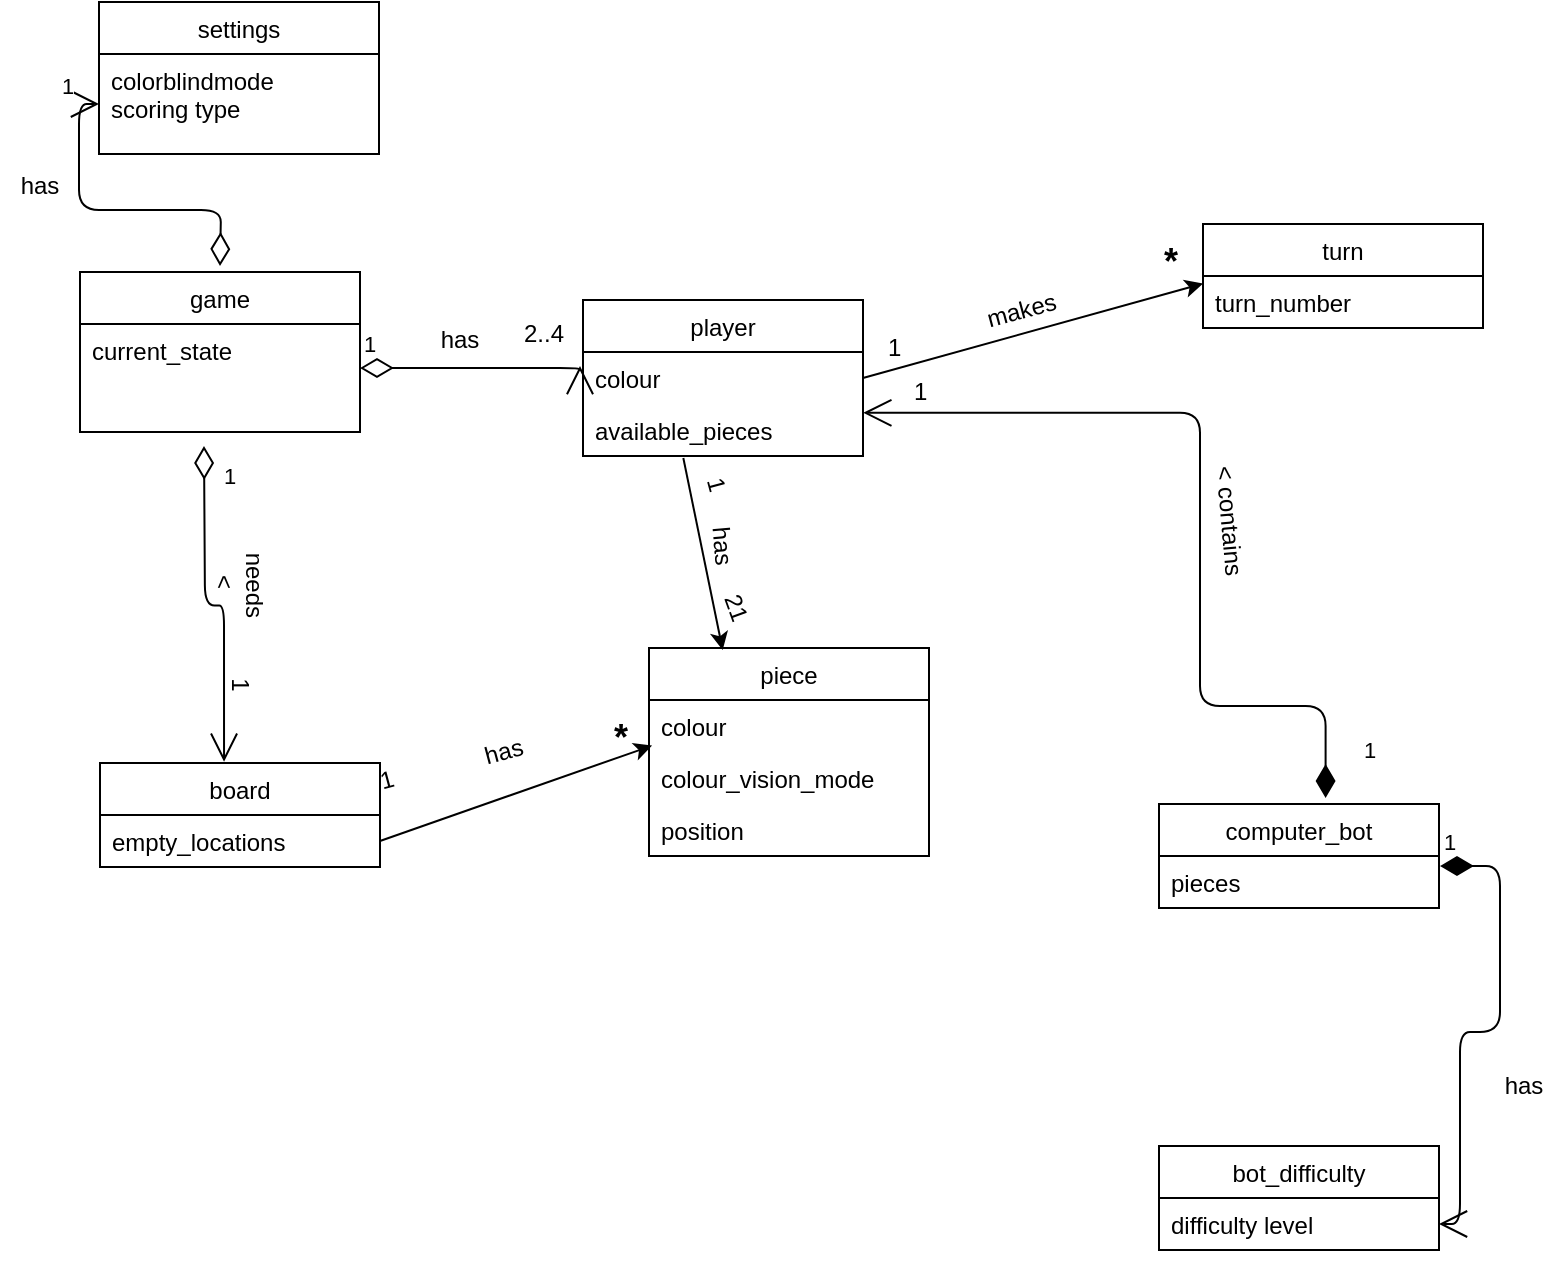 <mxfile version="12.1.0" type="device" pages="1"><diagram id="iGxkKvxztSM7DFXdb40g" name="Page-1"><mxGraphModel dx="1072" dy="792" grid="1" gridSize="10" guides="1" tooltips="1" connect="1" arrows="1" fold="1" page="1" pageScale="1" pageWidth="850" pageHeight="1100" math="0" shadow="0"><root><mxCell id="0"/><mxCell id="1" parent="0"/><mxCell id="U1BzgJevbqJ1eNYLXDMm-2" value="turn" style="swimlane;fontStyle=0;childLayout=stackLayout;horizontal=1;startSize=26;fillColor=none;horizontalStack=0;resizeParent=1;resizeParentMax=0;resizeLast=0;collapsible=1;marginBottom=0;" parent="1" vertex="1"><mxGeometry x="601.5" y="119" width="140" height="52" as="geometry"/></mxCell><mxCell id="U1BzgJevbqJ1eNYLXDMm-3" value="turn_number" style="text;strokeColor=none;fillColor=none;align=left;verticalAlign=top;spacingLeft=4;spacingRight=4;overflow=hidden;rotatable=0;points=[[0,0.5],[1,0.5]];portConstraint=eastwest;" parent="U1BzgJevbqJ1eNYLXDMm-2" vertex="1"><mxGeometry y="26" width="140" height="26" as="geometry"/></mxCell><mxCell id="U1BzgJevbqJ1eNYLXDMm-7" value="player" style="swimlane;fontStyle=0;childLayout=stackLayout;horizontal=1;startSize=26;fillColor=none;horizontalStack=0;resizeParent=1;resizeParentMax=0;resizeLast=0;collapsible=1;marginBottom=0;" parent="1" vertex="1"><mxGeometry x="291.5" y="157" width="140" height="78" as="geometry"/></mxCell><mxCell id="U1BzgJevbqJ1eNYLXDMm-8" value="colour" style="text;strokeColor=none;fillColor=none;align=left;verticalAlign=top;spacingLeft=4;spacingRight=4;overflow=hidden;rotatable=0;points=[[0,0.5],[1,0.5]];portConstraint=eastwest;" parent="U1BzgJevbqJ1eNYLXDMm-7" vertex="1"><mxGeometry y="26" width="140" height="26" as="geometry"/></mxCell><mxCell id="U1BzgJevbqJ1eNYLXDMm-10" value="available_pieces&#10;" style="text;strokeColor=none;fillColor=none;align=left;verticalAlign=top;spacingLeft=4;spacingRight=4;overflow=hidden;rotatable=0;points=[[0,0.5],[1,0.5]];portConstraint=eastwest;" parent="U1BzgJevbqJ1eNYLXDMm-7" vertex="1"><mxGeometry y="52" width="140" height="26" as="geometry"/></mxCell><mxCell id="U1BzgJevbqJ1eNYLXDMm-13" value="" style="endArrow=classic;html=1;exitX=1;exitY=0.5;exitDx=0;exitDy=0;entryX=0;entryY=0.146;entryDx=0;entryDy=0;entryPerimeter=0;" parent="1" source="U1BzgJevbqJ1eNYLXDMm-8" target="U1BzgJevbqJ1eNYLXDMm-3" edge="1"><mxGeometry width="50" height="50" relative="1" as="geometry"><mxPoint x="511.5" y="263" as="sourcePoint"/><mxPoint x="561.5" y="213" as="targetPoint"/></mxGeometry></mxCell><mxCell id="U1BzgJevbqJ1eNYLXDMm-14" value="makes" style="text;html=1;resizable=0;points=[];autosize=1;align=left;verticalAlign=top;spacingTop=-4;rotation=-15;" parent="1" vertex="1"><mxGeometry x="491.5" y="151" width="50" height="20" as="geometry"/></mxCell><mxCell id="U1BzgJevbqJ1eNYLXDMm-15" value="1" style="text;html=1;resizable=0;points=[];autosize=1;align=left;verticalAlign=top;spacingTop=-4;" parent="1" vertex="1"><mxGeometry x="441.5" y="171" width="20" height="20" as="geometry"/></mxCell><mxCell id="U1BzgJevbqJ1eNYLXDMm-16" value="&lt;b&gt;&lt;font style=&quot;font-size: 18px&quot;&gt;*&lt;/font&gt;&lt;/b&gt;" style="text;html=1;resizable=0;points=[];autosize=1;align=left;verticalAlign=top;spacingTop=-4;" parent="1" vertex="1"><mxGeometry x="579.5" y="125" width="20" height="20" as="geometry"/></mxCell><mxCell id="U1BzgJevbqJ1eNYLXDMm-21" value="piece" style="swimlane;fontStyle=0;childLayout=stackLayout;horizontal=1;startSize=26;fillColor=none;horizontalStack=0;resizeParent=1;resizeParentMax=0;resizeLast=0;collapsible=1;marginBottom=0;" parent="1" vertex="1"><mxGeometry x="324.5" y="331" width="140" height="104" as="geometry"/></mxCell><mxCell id="U1BzgJevbqJ1eNYLXDMm-24" value="colour" style="text;strokeColor=none;fillColor=none;align=left;verticalAlign=top;spacingLeft=4;spacingRight=4;overflow=hidden;rotatable=0;points=[[0,0.5],[1,0.5]];portConstraint=eastwest;" parent="U1BzgJevbqJ1eNYLXDMm-21" vertex="1"><mxGeometry y="26" width="140" height="26" as="geometry"/></mxCell><mxCell id="U1BzgJevbqJ1eNYLXDMm-22" value="colour_vision_mode" style="text;strokeColor=none;fillColor=none;align=left;verticalAlign=top;spacingLeft=4;spacingRight=4;overflow=hidden;rotatable=0;points=[[0,0.5],[1,0.5]];portConstraint=eastwest;" parent="U1BzgJevbqJ1eNYLXDMm-21" vertex="1"><mxGeometry y="52" width="140" height="26" as="geometry"/></mxCell><mxCell id="U1BzgJevbqJ1eNYLXDMm-23" value="position" style="text;strokeColor=none;fillColor=none;align=left;verticalAlign=top;spacingLeft=4;spacingRight=4;overflow=hidden;rotatable=0;points=[[0,0.5],[1,0.5]];portConstraint=eastwest;" parent="U1BzgJevbqJ1eNYLXDMm-21" vertex="1"><mxGeometry y="78" width="140" height="26" as="geometry"/></mxCell><mxCell id="U1BzgJevbqJ1eNYLXDMm-25" value="" style="endArrow=classic;html=1;" parent="1" edge="1"><mxGeometry width="50" height="50" relative="1" as="geometry"><mxPoint x="341.665" y="236" as="sourcePoint"/><mxPoint x="361.342" y="332" as="targetPoint"/></mxGeometry></mxCell><mxCell id="U1BzgJevbqJ1eNYLXDMm-26" value="has" style="text;html=1;strokeColor=none;fillColor=none;align=center;verticalAlign=middle;whiteSpace=wrap;rounded=0;rotation=85;" parent="1" vertex="1"><mxGeometry x="351.5" y="274" width="20" height="11" as="geometry"/></mxCell><mxCell id="U1BzgJevbqJ1eNYLXDMm-27" value="1" style="text;html=1;strokeColor=none;fillColor=none;align=center;verticalAlign=middle;whiteSpace=wrap;rounded=0;rotation=75;" parent="1" vertex="1"><mxGeometry x="344.5" y="241" width="27" height="16" as="geometry"/></mxCell><mxCell id="U1BzgJevbqJ1eNYLXDMm-32" value="21" style="text;html=1;strokeColor=none;fillColor=none;align=center;verticalAlign=middle;whiteSpace=wrap;rounded=0;direction=south;rotation=70;" parent="1" vertex="1"><mxGeometry x="358" y="291" width="20" height="40" as="geometry"/></mxCell><mxCell id="U1BzgJevbqJ1eNYLXDMm-37" value="board" style="swimlane;fontStyle=0;childLayout=stackLayout;horizontal=1;startSize=26;fillColor=none;horizontalStack=0;resizeParent=1;resizeParentMax=0;resizeLast=0;collapsible=1;marginBottom=0;" parent="1" vertex="1"><mxGeometry x="50" y="388.5" width="140" height="52" as="geometry"/></mxCell><mxCell id="U1BzgJevbqJ1eNYLXDMm-38" value="empty_locations" style="text;strokeColor=none;fillColor=none;align=left;verticalAlign=top;spacingLeft=4;spacingRight=4;overflow=hidden;rotatable=0;points=[[0,0.5],[1,0.5]];portConstraint=eastwest;" parent="U1BzgJevbqJ1eNYLXDMm-37" vertex="1"><mxGeometry y="26" width="140" height="26" as="geometry"/></mxCell><mxCell id="U1BzgJevbqJ1eNYLXDMm-42" value="&lt;b&gt;&lt;font style=&quot;font-size: 18px&quot;&gt;*&lt;/font&gt;&lt;/b&gt;" style="text;html=1;resizable=0;points=[];autosize=1;align=left;verticalAlign=top;spacingTop=-4;" parent="1" vertex="1"><mxGeometry x="304.5" y="363" width="20" height="20" as="geometry"/></mxCell><mxCell id="U1BzgJevbqJ1eNYLXDMm-50" value="" style="endArrow=classic;html=1;entryX=0.011;entryY=-0.123;entryDx=0;entryDy=0;entryPerimeter=0;exitX=1;exitY=0.5;exitDx=0;exitDy=0;" parent="1" source="U1BzgJevbqJ1eNYLXDMm-38" target="U1BzgJevbqJ1eNYLXDMm-22" edge="1"><mxGeometry width="50" height="50" relative="1" as="geometry"><mxPoint x="240" y="392" as="sourcePoint"/><mxPoint x="471.5" y="364" as="targetPoint"/></mxGeometry></mxCell><mxCell id="U1BzgJevbqJ1eNYLXDMm-51" value="1" style="text;html=1;strokeColor=none;fillColor=none;align=center;verticalAlign=middle;whiteSpace=wrap;rounded=0;rotation=-15;" parent="1" vertex="1"><mxGeometry x="180" y="388.5" width="27" height="16" as="geometry"/></mxCell><mxCell id="U1BzgJevbqJ1eNYLXDMm-52" value="has" style="text;html=1;strokeColor=none;fillColor=none;align=center;verticalAlign=middle;whiteSpace=wrap;rounded=0;rotation=-15;" parent="1" vertex="1"><mxGeometry x="241.5" y="377.5" width="20" height="11" as="geometry"/></mxCell><mxCell id="U1BzgJevbqJ1eNYLXDMm-55" value="game" style="swimlane;fontStyle=0;childLayout=stackLayout;horizontal=1;startSize=26;fillColor=none;horizontalStack=0;resizeParent=1;resizeParentMax=0;resizeLast=0;collapsible=1;marginBottom=0;" parent="1" vertex="1"><mxGeometry x="40" y="143" width="140" height="80" as="geometry"/></mxCell><mxCell id="U1BzgJevbqJ1eNYLXDMm-56" value="current_state&#10;&#10;" style="text;strokeColor=none;fillColor=none;align=left;verticalAlign=top;spacingLeft=4;spacingRight=4;overflow=hidden;rotatable=0;points=[[0,0.5],[1,0.5]];portConstraint=eastwest;" parent="U1BzgJevbqJ1eNYLXDMm-55" vertex="1"><mxGeometry y="26" width="140" height="54" as="geometry"/></mxCell><mxCell id="U1BzgJevbqJ1eNYLXDMm-58" value="1" style="endArrow=open;html=1;endSize=12;startArrow=diamondThin;startSize=14;startFill=0;edgeStyle=orthogonalEdgeStyle;align=left;verticalAlign=bottom;" parent="1" edge="1"><mxGeometry x="-1" y="3" relative="1" as="geometry"><mxPoint x="180" y="191" as="sourcePoint"/><mxPoint x="290" y="190" as="targetPoint"/><Array as="points"><mxPoint x="260" y="191"/><mxPoint x="260" y="191"/></Array></mxGeometry></mxCell><mxCell id="U1BzgJevbqJ1eNYLXDMm-59" value="has" style="text;html=1;strokeColor=none;fillColor=none;align=center;verticalAlign=middle;whiteSpace=wrap;rounded=0;" parent="1" vertex="1"><mxGeometry x="210" y="167" width="40" height="20" as="geometry"/></mxCell><mxCell id="U1BzgJevbqJ1eNYLXDMm-61" value="2..4" style="text;html=1;strokeColor=none;fillColor=none;align=center;verticalAlign=middle;whiteSpace=wrap;rounded=0;" parent="1" vertex="1"><mxGeometry x="251.5" y="164" width="40" height="20" as="geometry"/></mxCell><mxCell id="U1BzgJevbqJ1eNYLXDMm-62" value="1" style="endArrow=open;html=1;endSize=12;startArrow=diamondThin;startSize=14;startFill=0;edgeStyle=orthogonalEdgeStyle;align=left;verticalAlign=bottom;entryX=0.443;entryY=-0.012;entryDx=0;entryDy=0;entryPerimeter=0;" parent="1" target="U1BzgJevbqJ1eNYLXDMm-37" edge="1"><mxGeometry x="-0.712" y="8" relative="1" as="geometry"><mxPoint x="102" y="230" as="sourcePoint"/><mxPoint x="102" y="360" as="targetPoint"/><mxPoint as="offset"/></mxGeometry></mxCell><mxCell id="U1BzgJevbqJ1eNYLXDMm-63" value="&amp;nbsp;needs &amp;lt;" style="text;html=1;strokeColor=none;fillColor=none;align=center;verticalAlign=middle;whiteSpace=wrap;rounded=0;rotation=90;" parent="1" vertex="1"><mxGeometry x="100" y="288" width="40" height="20" as="geometry"/></mxCell><mxCell id="U1BzgJevbqJ1eNYLXDMm-64" value="1" style="text;html=1;strokeColor=none;fillColor=none;align=center;verticalAlign=middle;whiteSpace=wrap;rounded=0;rotation=90;" parent="1" vertex="1"><mxGeometry x="106.5" y="341" width="27" height="16" as="geometry"/></mxCell><mxCell id="U1BzgJevbqJ1eNYLXDMm-66" value="computer_bot" style="swimlane;fontStyle=0;childLayout=stackLayout;horizontal=1;startSize=26;fillColor=none;horizontalStack=0;resizeParent=1;resizeParentMax=0;resizeLast=0;collapsible=1;marginBottom=0;" parent="1" vertex="1"><mxGeometry x="579.5" y="409" width="140" height="52" as="geometry"/></mxCell><mxCell id="U1BzgJevbqJ1eNYLXDMm-67" value="pieces" style="text;strokeColor=none;fillColor=none;align=left;verticalAlign=top;spacingLeft=4;spacingRight=4;overflow=hidden;rotatable=0;points=[[0,0.5],[1,0.5]];portConstraint=eastwest;" parent="U1BzgJevbqJ1eNYLXDMm-66" vertex="1"><mxGeometry y="26" width="140" height="26" as="geometry"/></mxCell><mxCell id="U1BzgJevbqJ1eNYLXDMm-71" value="1" style="endArrow=open;html=1;endSize=12;startArrow=diamondThin;startSize=14;startFill=1;edgeStyle=orthogonalEdgeStyle;align=left;verticalAlign=bottom;exitX=0.595;exitY=-0.058;exitDx=0;exitDy=0;exitPerimeter=0;entryX=1.001;entryY=1.169;entryDx=0;entryDy=0;entryPerimeter=0;" parent="1" source="U1BzgJevbqJ1eNYLXDMm-66" target="U1BzgJevbqJ1eNYLXDMm-8" edge="1"><mxGeometry x="-0.93" y="-17" relative="1" as="geometry"><mxPoint x="40" y="460" as="sourcePoint"/><mxPoint x="200" y="460" as="targetPoint"/><Array as="points"><mxPoint x="600" y="360"/><mxPoint x="600" y="213"/></Array><mxPoint as="offset"/></mxGeometry></mxCell><mxCell id="U1BzgJevbqJ1eNYLXDMm-72" value="&amp;lt; contains" style="text;html=1;strokeColor=none;fillColor=none;align=center;verticalAlign=middle;whiteSpace=wrap;rounded=0;rotation=85;" parent="1" vertex="1"><mxGeometry x="579.5" y="256.5" width="70" height="21" as="geometry"/></mxCell><mxCell id="U1BzgJevbqJ1eNYLXDMm-73" value="1" style="text;html=1;resizable=0;points=[];autosize=1;align=left;verticalAlign=top;spacingTop=-4;" parent="1" vertex="1"><mxGeometry x="454.5" y="193" width="20" height="20" as="geometry"/></mxCell><mxCell id="116hw2N-30tU8cvr7mI6-2" value="bot_difficulty" style="swimlane;fontStyle=0;childLayout=stackLayout;horizontal=1;startSize=26;fillColor=none;horizontalStack=0;resizeParent=1;resizeParentMax=0;resizeLast=0;collapsible=1;marginBottom=0;" parent="1" vertex="1"><mxGeometry x="579.5" y="580" width="140" height="52" as="geometry"/></mxCell><mxCell id="116hw2N-30tU8cvr7mI6-3" value="difficulty level" style="text;strokeColor=none;fillColor=none;align=left;verticalAlign=top;spacingLeft=4;spacingRight=4;overflow=hidden;rotatable=0;points=[[0,0.5],[1,0.5]];portConstraint=eastwest;" parent="116hw2N-30tU8cvr7mI6-2" vertex="1"><mxGeometry y="26" width="140" height="26" as="geometry"/></mxCell><mxCell id="116hw2N-30tU8cvr7mI6-4" value="settings" style="swimlane;fontStyle=0;childLayout=stackLayout;horizontal=1;startSize=26;fillColor=none;horizontalStack=0;resizeParent=1;resizeParentMax=0;resizeLast=0;collapsible=1;marginBottom=0;" parent="1" vertex="1"><mxGeometry x="49.5" y="8" width="140" height="76" as="geometry"/></mxCell><mxCell id="116hw2N-30tU8cvr7mI6-5" value="colorblindmode&#10;scoring type" style="text;strokeColor=none;fillColor=none;align=left;verticalAlign=top;spacingLeft=4;spacingRight=4;overflow=hidden;rotatable=0;points=[[0,0.5],[1,0.5]];portConstraint=eastwest;" parent="116hw2N-30tU8cvr7mI6-4" vertex="1"><mxGeometry y="26" width="140" height="50" as="geometry"/></mxCell><mxCell id="116hw2N-30tU8cvr7mI6-13" value="1" style="endArrow=open;html=1;endSize=12;startArrow=diamondThin;startSize=14;startFill=0;edgeStyle=orthogonalEdgeStyle;align=left;verticalAlign=bottom;entryX=0;entryY=0.5;entryDx=0;entryDy=0;" parent="1" target="116hw2N-30tU8cvr7mI6-5" edge="1"><mxGeometry x="0.876" y="-10" relative="1" as="geometry"><mxPoint x="110" y="140" as="sourcePoint"/><mxPoint x="30" y="59" as="targetPoint"/><Array as="points"/><mxPoint x="-10" y="-10" as="offset"/></mxGeometry></mxCell><mxCell id="116hw2N-30tU8cvr7mI6-22" value="1" style="endArrow=open;html=1;endSize=12;startArrow=diamondThin;startSize=14;startFill=1;edgeStyle=orthogonalEdgeStyle;align=left;verticalAlign=bottom;entryX=1;entryY=0.5;entryDx=0;entryDy=0;" parent="1" target="116hw2N-30tU8cvr7mI6-3" edge="1"><mxGeometry x="-1" y="3" relative="1" as="geometry"><mxPoint x="720" y="440" as="sourcePoint"/><mxPoint x="750" y="620" as="targetPoint"/><Array as="points"><mxPoint x="750" y="440"/><mxPoint x="750" y="523"/><mxPoint x="730" y="523"/><mxPoint x="730" y="619"/></Array></mxGeometry></mxCell><mxCell id="116hw2N-30tU8cvr7mI6-23" value="has" style="text;html=1;strokeColor=none;fillColor=none;align=center;verticalAlign=middle;whiteSpace=wrap;rounded=0;" parent="1" vertex="1"><mxGeometry x="742" y="540" width="40" height="20" as="geometry"/></mxCell><mxCell id="116hw2N-30tU8cvr7mI6-24" value="has" style="text;html=1;strokeColor=none;fillColor=none;align=center;verticalAlign=middle;whiteSpace=wrap;rounded=0;" parent="1" vertex="1"><mxGeometry y="90" width="40" height="20" as="geometry"/></mxCell></root></mxGraphModel></diagram></mxfile>